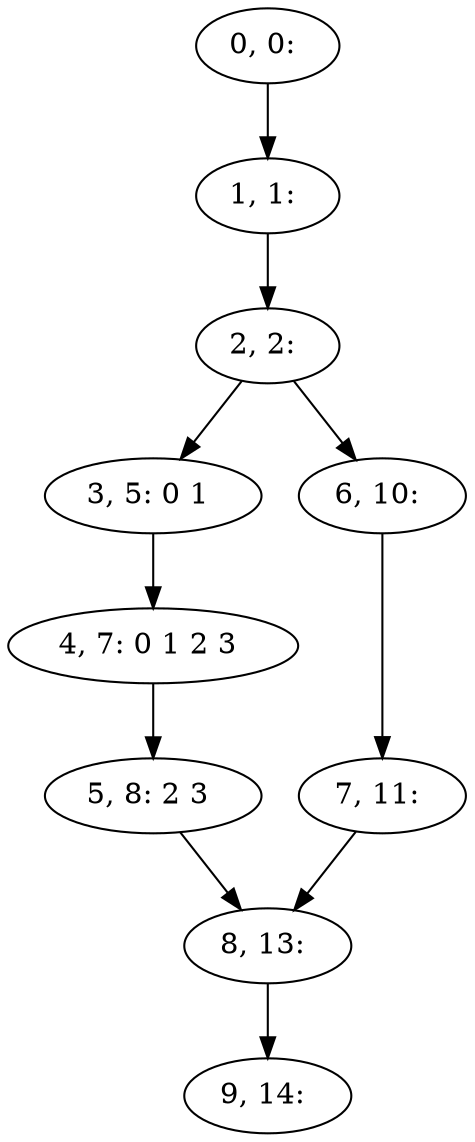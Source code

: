 digraph G {
0[label="0, 0: "];
1[label="1, 1: "];
2[label="2, 2: "];
3[label="3, 5: 0 1 "];
4[label="4, 7: 0 1 2 3 "];
5[label="5, 8: 2 3 "];
6[label="6, 10: "];
7[label="7, 11: "];
8[label="8, 13: "];
9[label="9, 14: "];
0->1 ;
1->2 ;
2->3 ;
2->6 ;
3->4 ;
4->5 ;
5->8 ;
6->7 ;
7->8 ;
8->9 ;
}
